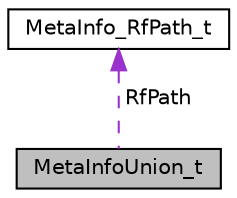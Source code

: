 digraph "MetaInfoUnion_t"
{
 // LATEX_PDF_SIZE
  edge [fontname="Helvetica",fontsize="10",labelfontname="Helvetica",labelfontsize="10"];
  node [fontname="Helvetica",fontsize="10",shape=record];
  Node1 [label="MetaInfoUnion_t",height=0.2,width=0.4,color="black", fillcolor="grey75", style="filled", fontcolor="black",tooltip="MetaInfoUnion_t."];
  Node2 -> Node1 [dir="back",color="darkorchid3",fontsize="10",style="dashed",label=" RfPath" ,fontname="Helvetica"];
  Node2 [label="MetaInfo_RfPath_t",height=0.2,width=0.4,color="black", fillcolor="white", style="filled",URL="$struct_meta_info___rf_path__t.html",tooltip="MetaInfo_RfPath_t."];
}
